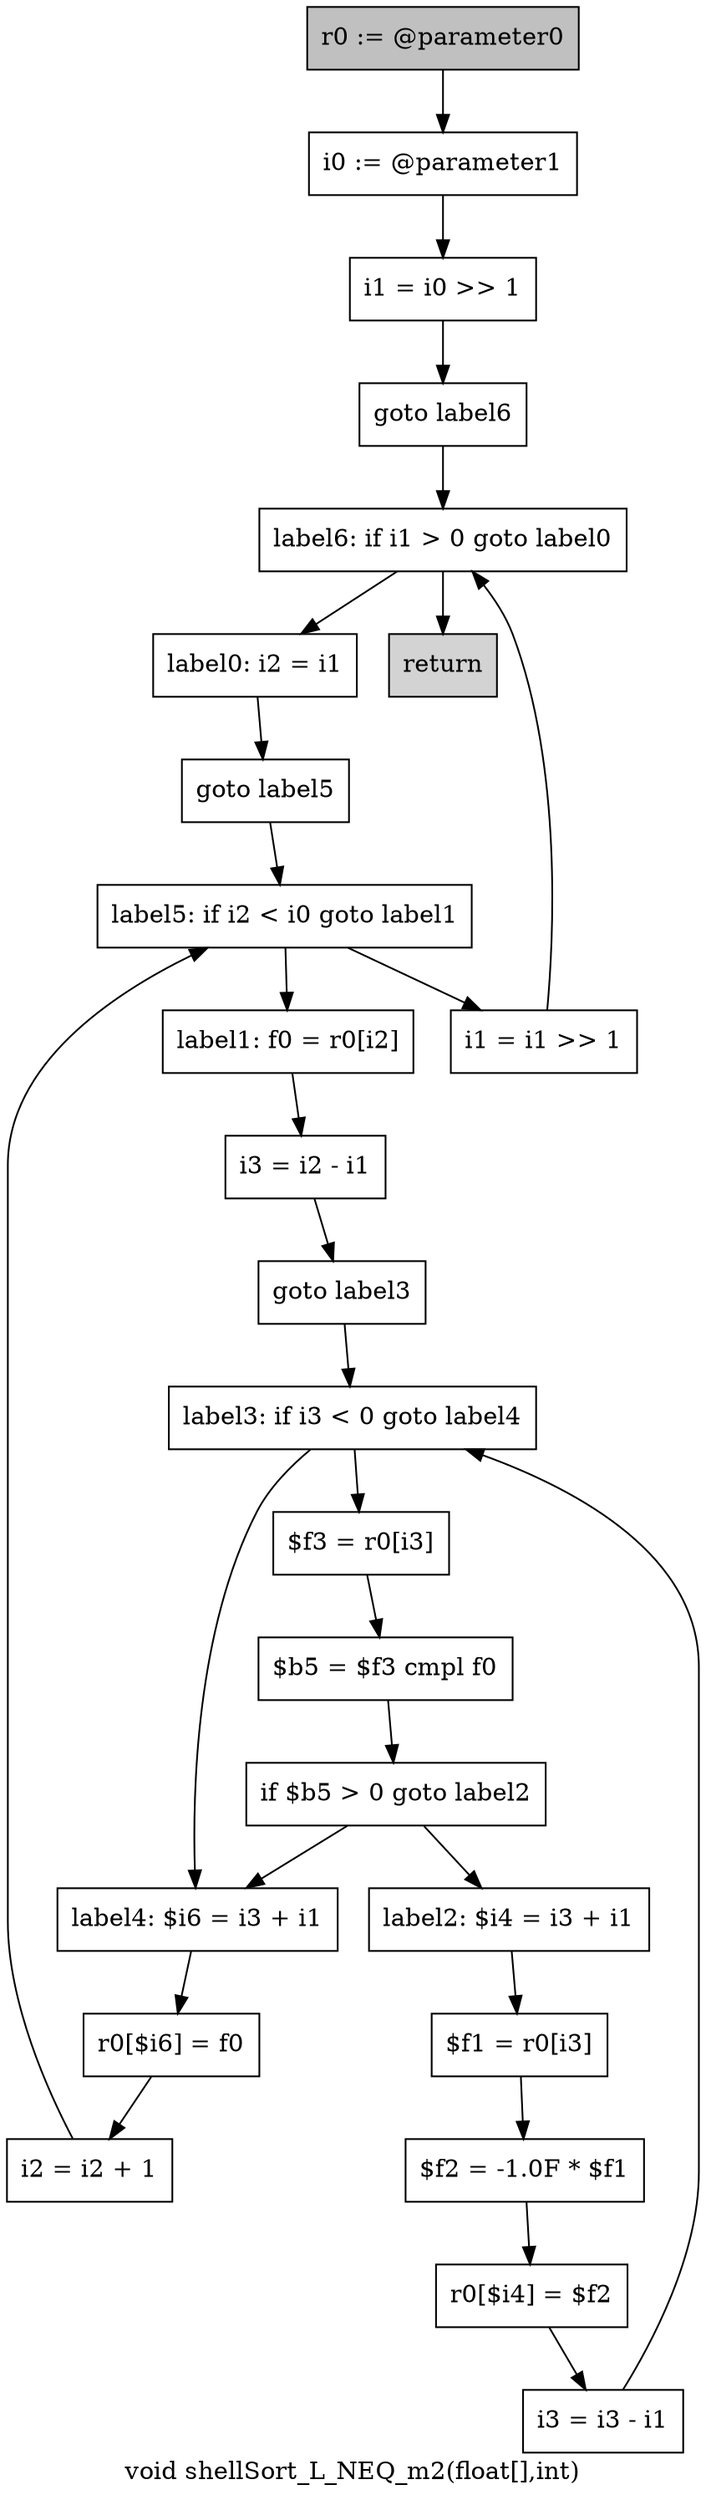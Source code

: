 digraph "void shellSort_L_NEQ_m2(float[],int)" {
    label="void shellSort_L_NEQ_m2(float[],int)";
    node [shape=box];
    "0" [style=filled,fillcolor=gray,label="r0 := @parameter0",];
    "1" [label="i0 := @parameter1",];
    "0"->"1";
    "2" [label="i1 = i0 >> 1",];
    "1"->"2";
    "3" [label="goto label6",];
    "2"->"3";
    "23" [label="label6: if i1 > 0 goto label0",];
    "3"->"23";
    "4" [label="label0: i2 = i1",];
    "5" [label="goto label5",];
    "4"->"5";
    "21" [label="label5: if i2 < i0 goto label1",];
    "5"->"21";
    "6" [label="label1: f0 = r0[i2]",];
    "7" [label="i3 = i2 - i1",];
    "6"->"7";
    "8" [label="goto label3",];
    "7"->"8";
    "14" [label="label3: if i3 < 0 goto label4",];
    "8"->"14";
    "9" [label="label2: $i4 = i3 + i1",];
    "10" [label="$f1 = r0[i3]",];
    "9"->"10";
    "11" [label="$f2 = -1.0F * $f1",];
    "10"->"11";
    "12" [label="r0[$i4] = $f2",];
    "11"->"12";
    "13" [label="i3 = i3 - i1",];
    "12"->"13";
    "13"->"14";
    "15" [label="$f3 = r0[i3]",];
    "14"->"15";
    "18" [label="label4: $i6 = i3 + i1",];
    "14"->"18";
    "16" [label="$b5 = $f3 cmpl f0",];
    "15"->"16";
    "17" [label="if $b5 > 0 goto label2",];
    "16"->"17";
    "17"->"9";
    "17"->"18";
    "19" [label="r0[$i6] = f0",];
    "18"->"19";
    "20" [label="i2 = i2 + 1",];
    "19"->"20";
    "20"->"21";
    "21"->"6";
    "22" [label="i1 = i1 >> 1",];
    "21"->"22";
    "22"->"23";
    "23"->"4";
    "24" [style=filled,fillcolor=lightgray,label="return",];
    "23"->"24";
}
